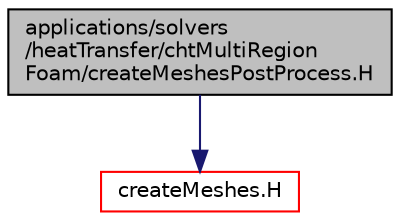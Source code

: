 digraph "applications/solvers/heatTransfer/chtMultiRegionFoam/createMeshesPostProcess.H"
{
  bgcolor="transparent";
  edge [fontname="Helvetica",fontsize="10",labelfontname="Helvetica",labelfontsize="10"];
  node [fontname="Helvetica",fontsize="10",shape=record];
  Node1 [label="applications/solvers\l/heatTransfer/chtMultiRegion\lFoam/createMeshesPostProcess.H",height=0.2,width=0.4,color="black", fillcolor="grey75", style="filled", fontcolor="black"];
  Node1 -> Node2 [color="midnightblue",fontsize="10",style="solid",fontname="Helvetica"];
  Node2 [label="createMeshes.H",height=0.2,width=0.4,color="red",URL="$a03344.html"];
}
